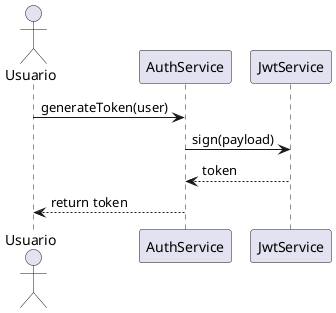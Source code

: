@startuml
actor Usuario
participant AuthService
participant JwtService

Usuario -> AuthService : generateToken(user)
AuthService -> JwtService : sign(payload)
JwtService --> AuthService : token
AuthService --> Usuario : return token
@enduml
